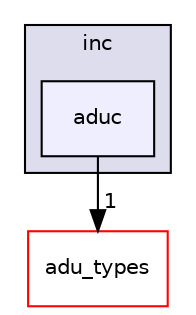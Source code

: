 digraph "src/agent_orchestration/inc/aduc" {
  compound=true
  node [ fontsize="10", fontname="Helvetica"];
  edge [ labelfontsize="10", labelfontname="Helvetica"];
  subgraph clusterdir_7529d19f6bfe5caa18208311d50ad9e5 {
    graph [ bgcolor="#ddddee", pencolor="black", label="inc" fontname="Helvetica", fontsize="10", URL="dir_7529d19f6bfe5caa18208311d50ad9e5.html"]
  dir_4b95cf8d60d0ea5511e5f6a5228cb096 [shape=box, label="aduc", style="filled", fillcolor="#eeeeff", pencolor="black", URL="dir_4b95cf8d60d0ea5511e5f6a5228cb096.html"];
  }
  dir_2fa9b52a3673ed0f8fcfc3f4f3ae93e3 [shape=box label="adu_types" fillcolor="white" style="filled" color="red" URL="dir_2fa9b52a3673ed0f8fcfc3f4f3ae93e3.html"];
  dir_4b95cf8d60d0ea5511e5f6a5228cb096->dir_2fa9b52a3673ed0f8fcfc3f4f3ae93e3 [headlabel="1", labeldistance=1.5 headhref="dir_000039_000003.html"];
}
